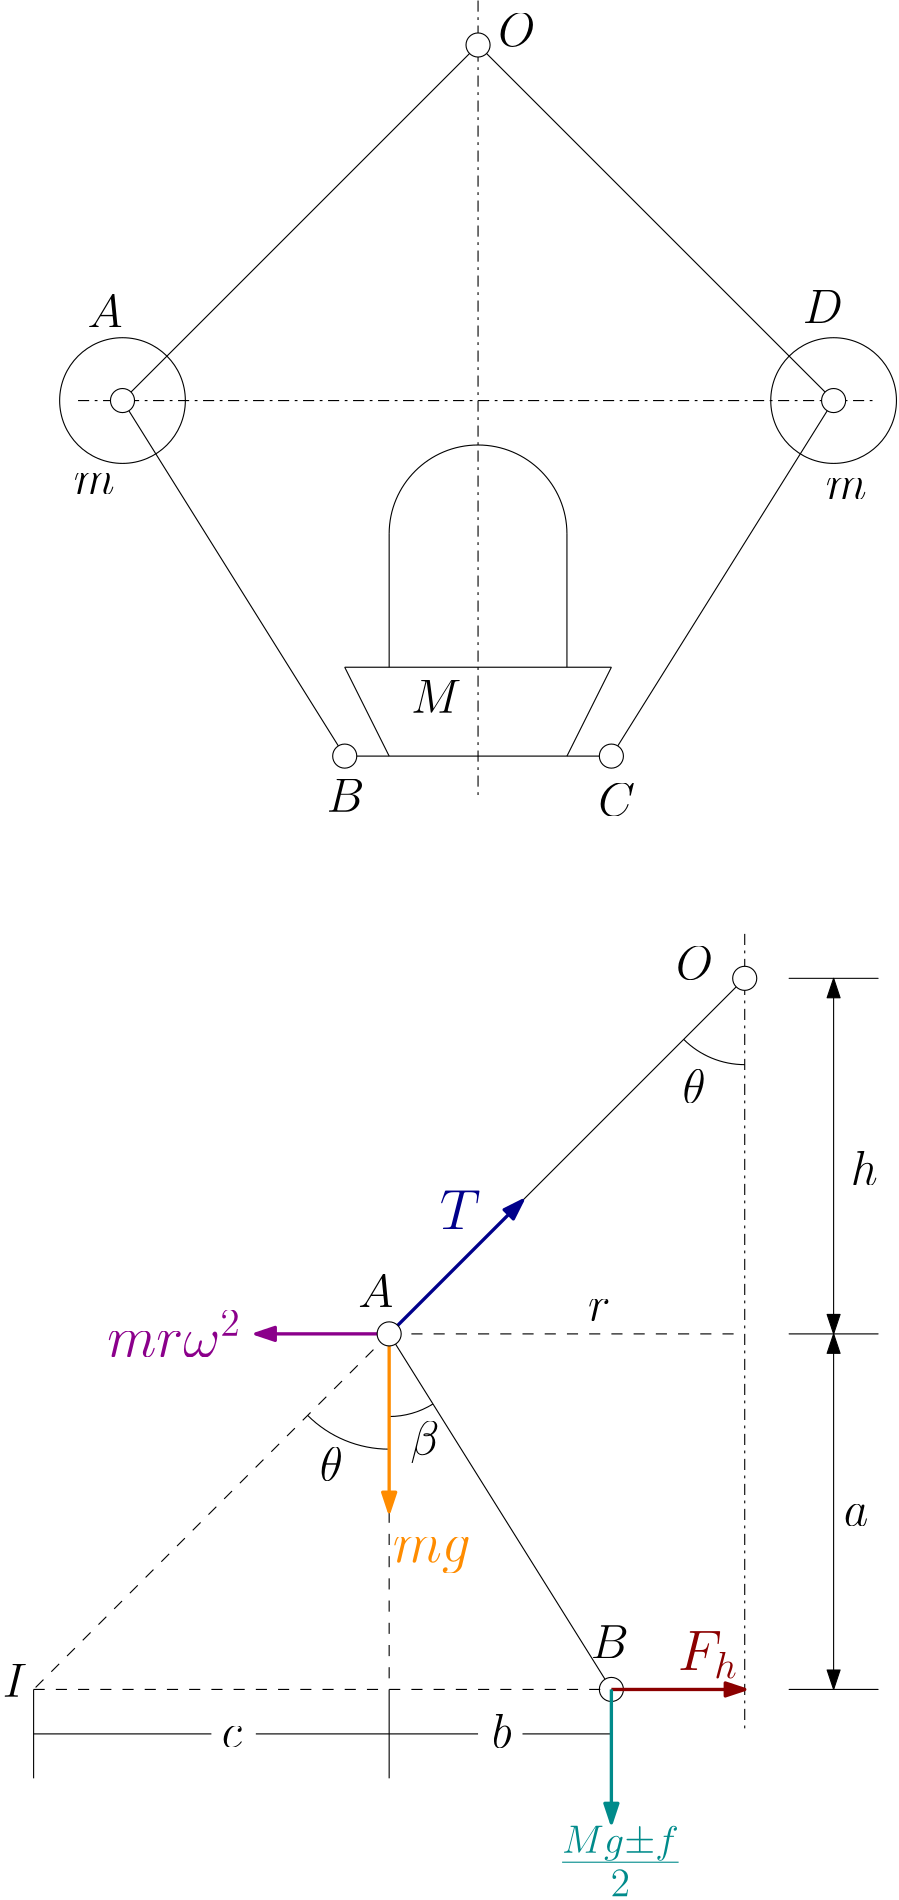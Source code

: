 <?xml version="1.0"?>
<!DOCTYPE ipe SYSTEM "ipe.dtd">
<ipe version="70218" creator="Ipe 7.2.27">
<info created="D:20230807224427" modified="D:20230807231113"/>
<ipestyle name="basic">
<symbol name="arrow/arc(spx)">
<path stroke="sym-stroke" fill="sym-stroke" pen="sym-pen">
0 0 m
-1 0.333 l
-1 -0.333 l
h
</path>
</symbol>
<symbol name="arrow/farc(spx)">
<path stroke="sym-stroke" fill="white" pen="sym-pen">
0 0 m
-1 0.333 l
-1 -0.333 l
h
</path>
</symbol>
<symbol name="arrow/ptarc(spx)">
<path stroke="sym-stroke" fill="sym-stroke" pen="sym-pen">
0 0 m
-1 0.333 l
-0.8 0 l
-1 -0.333 l
h
</path>
</symbol>
<symbol name="arrow/fptarc(spx)">
<path stroke="sym-stroke" fill="white" pen="sym-pen">
0 0 m
-1 0.333 l
-0.8 0 l
-1 -0.333 l
h
</path>
</symbol>
<symbol name="mark/circle(sx)" transformations="translations">
<path fill="sym-stroke">
0.6 0 0 0.6 0 0 e
0.4 0 0 0.4 0 0 e
</path>
</symbol>
<symbol name="mark/disk(sx)" transformations="translations">
<path fill="sym-stroke">
0.6 0 0 0.6 0 0 e
</path>
</symbol>
<symbol name="mark/fdisk(sfx)" transformations="translations">
<group>
<path fill="sym-fill">
0.5 0 0 0.5 0 0 e
</path>
<path fill="sym-stroke" fillrule="eofill">
0.6 0 0 0.6 0 0 e
0.4 0 0 0.4 0 0 e
</path>
</group>
</symbol>
<symbol name="mark/box(sx)" transformations="translations">
<path fill="sym-stroke" fillrule="eofill">
-0.6 -0.6 m
0.6 -0.6 l
0.6 0.6 l
-0.6 0.6 l
h
-0.4 -0.4 m
0.4 -0.4 l
0.4 0.4 l
-0.4 0.4 l
h
</path>
</symbol>
<symbol name="mark/square(sx)" transformations="translations">
<path fill="sym-stroke">
-0.6 -0.6 m
0.6 -0.6 l
0.6 0.6 l
-0.6 0.6 l
h
</path>
</symbol>
<symbol name="mark/fsquare(sfx)" transformations="translations">
<group>
<path fill="sym-fill">
-0.5 -0.5 m
0.5 -0.5 l
0.5 0.5 l
-0.5 0.5 l
h
</path>
<path fill="sym-stroke" fillrule="eofill">
-0.6 -0.6 m
0.6 -0.6 l
0.6 0.6 l
-0.6 0.6 l
h
-0.4 -0.4 m
0.4 -0.4 l
0.4 0.4 l
-0.4 0.4 l
h
</path>
</group>
</symbol>
<symbol name="mark/cross(sx)" transformations="translations">
<group>
<path fill="sym-stroke">
-0.43 -0.57 m
0.57 0.43 l
0.43 0.57 l
-0.57 -0.43 l
h
</path>
<path fill="sym-stroke">
-0.43 0.57 m
0.57 -0.43 l
0.43 -0.57 l
-0.57 0.43 l
h
</path>
</group>
</symbol>
<symbol name="arrow/fnormal(spx)">
<path stroke="sym-stroke" fill="white" pen="sym-pen">
0 0 m
-1 0.333 l
-1 -0.333 l
h
</path>
</symbol>
<symbol name="arrow/pointed(spx)">
<path stroke="sym-stroke" fill="sym-stroke" pen="sym-pen">
0 0 m
-1 0.333 l
-0.8 0 l
-1 -0.333 l
h
</path>
</symbol>
<symbol name="arrow/fpointed(spx)">
<path stroke="sym-stroke" fill="white" pen="sym-pen">
0 0 m
-1 0.333 l
-0.8 0 l
-1 -0.333 l
h
</path>
</symbol>
<symbol name="arrow/linear(spx)">
<path stroke="sym-stroke" pen="sym-pen">
-1 0.333 m
0 0 l
-1 -0.333 l
</path>
</symbol>
<symbol name="arrow/fdouble(spx)">
<path stroke="sym-stroke" fill="white" pen="sym-pen">
0 0 m
-1 0.333 l
-1 -0.333 l
h
-1 0 m
-2 0.333 l
-2 -0.333 l
h
</path>
</symbol>
<symbol name="arrow/double(spx)">
<path stroke="sym-stroke" fill="sym-stroke" pen="sym-pen">
0 0 m
-1 0.333 l
-1 -0.333 l
h
-1 0 m
-2 0.333 l
-2 -0.333 l
h
</path>
</symbol>
<symbol name="arrow/mid-normal(spx)">
<path stroke="sym-stroke" fill="sym-stroke" pen="sym-pen">
0.5 0 m
-0.5 0.333 l
-0.5 -0.333 l
h
</path>
</symbol>
<symbol name="arrow/mid-fnormal(spx)">
<path stroke="sym-stroke" fill="white" pen="sym-pen">
0.5 0 m
-0.5 0.333 l
-0.5 -0.333 l
h
</path>
</symbol>
<symbol name="arrow/mid-pointed(spx)">
<path stroke="sym-stroke" fill="sym-stroke" pen="sym-pen">
0.5 0 m
-0.5 0.333 l
-0.3 0 l
-0.5 -0.333 l
h
</path>
</symbol>
<symbol name="arrow/mid-fpointed(spx)">
<path stroke="sym-stroke" fill="white" pen="sym-pen">
0.5 0 m
-0.5 0.333 l
-0.3 0 l
-0.5 -0.333 l
h
</path>
</symbol>
<symbol name="arrow/mid-double(spx)">
<path stroke="sym-stroke" fill="sym-stroke" pen="sym-pen">
1 0 m
0 0.333 l
0 -0.333 l
h
0 0 m
-1 0.333 l
-1 -0.333 l
h
</path>
</symbol>
<symbol name="arrow/mid-fdouble(spx)">
<path stroke="sym-stroke" fill="white" pen="sym-pen">
1 0 m
0 0.333 l
0 -0.333 l
h
0 0 m
-1 0.333 l
-1 -0.333 l
h
</path>
</symbol>
<anglesize name="22.5 deg" value="22.5"/>
<anglesize name="30 deg" value="30"/>
<anglesize name="45 deg" value="45"/>
<anglesize name="60 deg" value="60"/>
<anglesize name="90 deg" value="90"/>
<arrowsize name="large" value="10"/>
<arrowsize name="small" value="5"/>
<arrowsize name="tiny" value="3"/>
<color name="blue" value="0 0 1"/>
<color name="brown" value="0.647 0.165 0.165"/>
<color name="darkblue" value="0 0 0.545"/>
<color name="darkcyan" value="0 0.545 0.545"/>
<color name="darkgray" value="0.663"/>
<color name="darkgreen" value="0 0.392 0"/>
<color name="darkmagenta" value="0.545 0 0.545"/>
<color name="darkorange" value="1 0.549 0"/>
<color name="darkred" value="0.545 0 0"/>
<color name="gold" value="1 0.843 0"/>
<color name="gray" value="0.745"/>
<color name="green" value="0 1 0"/>
<color name="lightblue" value="0.678 0.847 0.902"/>
<color name="lightcyan" value="0.878 1 1"/>
<color name="lightgray" value="0.827"/>
<color name="lightgreen" value="0.565 0.933 0.565"/>
<color name="lightyellow" value="1 1 0.878"/>
<color name="navy" value="0 0 0.502"/>
<color name="orange" value="1 0.647 0"/>
<color name="pink" value="1 0.753 0.796"/>
<color name="purple" value="0.627 0.125 0.941"/>
<color name="red" value="1 0 0"/>
<color name="seagreen" value="0.18 0.545 0.341"/>
<color name="turquoise" value="0.251 0.878 0.816"/>
<color name="violet" value="0.933 0.51 0.933"/>
<color name="yellow" value="1 1 0"/>
<dashstyle name="dash dot dotted" value="[4 2 1 2 1 2] 0"/>
<dashstyle name="dash dotted" value="[4 2 1 2] 0"/>
<dashstyle name="dashed" value="[4] 0"/>
<dashstyle name="dotted" value="[1 3] 0"/>
<gridsize name="10 pts (~3.5 mm)" value="10"/>
<gridsize name="14 pts (~5 mm)" value="14"/>
<gridsize name="16 pts (~6 mm)" value="16"/>
<gridsize name="20 pts (~7 mm)" value="20"/>
<gridsize name="28 pts (~10 mm)" value="28"/>
<gridsize name="32 pts (~12 mm)" value="32"/>
<gridsize name="4 pts" value="4"/>
<gridsize name="56 pts (~20 mm)" value="56"/>
<gridsize name="8 pts (~3 mm)" value="8"/>
<opacity name="10%" value="0.1"/>
<opacity name="30%" value="0.3"/>
<opacity name="50%" value="0.5"/>
<opacity name="75%" value="0.75"/>
<pen name="fat" value="1.2"/>
<pen name="heavier" value="0.8"/>
<pen name="ultrafat" value="2"/>
<symbolsize name="large" value="5"/>
<symbolsize name="small" value="2"/>
<symbolsize name="tiny" value="1.1"/>
<textsize name="Huge" value="\Huge"/>
<textsize name="LARGE" value="\LARGE"/>
<textsize name="Large" value="\Large"/>
<textsize name="footnote" value="\footnotesize"/>
<textsize name="huge" value="\huge"/>
<textsize name="large" value="\large"/>
<textsize name="script" value="\scriptsize"/>
<textsize name="small" value="\small"/>
<textsize name="tiny" value="\tiny"/>
<textstyle name="center" begin="\begin{center}" end="\end{center}"/>
<textstyle name="item" begin="\begin{itemize}\item{}" end="\end{itemize}"/>
<textstyle name="itemize" begin="\begin{itemize}" end="\end{itemize}"/>
<tiling name="falling" angle="-60" step="4" width="1"/>
<tiling name="rising" angle="30" step="4" width="1"/>
</ipestyle>
<page>
<layer name="alpha"/>
<view layers="alpha" active="alpha"/>
<path layer="alpha" stroke="black">
256 768 m
128 640 l
</path>
<path stroke="black">
256 768 m
384 640 l
</path>
<path stroke="black">
208 512 m
304 512 l
</path>
<path stroke="black">
128 640 m
208 512 l
</path>
<path stroke="black">
384 640 m
304 512 l
</path>
<path stroke="black">
224 512 m
208 544 l
</path>
<path stroke="black">
288 512 m
304 544 l
</path>
<path stroke="black">
304 544 m
208 544 l
</path>
<path stroke="black">
224 544 m
224 592 l
224 592 l
</path>
<path stroke="black">
288 544 m
288 592 l
</path>
<path stroke="black">
224 592 m
32 0 0 -32 256 592 288 592 a
</path>
<path stroke="black" dash="dash dotted">
112 640 m
400 640 l
</path>
<path stroke="black" dash="dash dotted">
256 784 m
256 496 l
</path>
<path stroke="black">
22.6274 0 0 22.6274 128 640 e
</path>
<path stroke="black">
22.6274 0 0 22.6274 384 640 e
</path>
<path stroke="black" fill="white">
4.33551 0 0 4.33551 128 640 e
</path>
<path matrix="1 0 0 1 256 0" stroke="black" fill="white">
4.33551 0 0 4.33551 128 640 e
</path>
<path matrix="1 0 0 1 80 -128" stroke="black" fill="white">
4.33551 0 0 4.33551 128 640 e
</path>
<path matrix="1 0 0 1 176 -128" stroke="black" fill="white">
4.33551 0 0 4.33551 128 640 e
</path>
<path matrix="1 0 0 1 128 128" stroke="black" fill="white">
4.33551 0 0 4.33551 128 640 e
</path>
<text matrix="1 0 0 1 3.41256 -21.6129" transformations="translations" pos="112 688" stroke="black" type="label" width="12.636" height="11.764" depth="0" valign="baseline" size="LARGE" style="math">A</text>
<text matrix="1 0 0 1 89.4847 -196.032" transformations="translations" pos="112 688" stroke="black" type="label" width="13.675" height="11.764" depth="0" valign="baseline" size="LARGE" style="math">B</text>
<text matrix="1 0 0 1 187.311 -197.549" transformations="translations" pos="112 688" stroke="black" type="label" width="13.296" height="11.764" depth="0" valign="baseline" size="LARGE" style="math">C</text>
<text matrix="1 0 0 1 260.871 -20.0957" transformations="translations" pos="112 688" stroke="black" type="label" width="14.464" height="11.764" depth="0" valign="baseline" size="LARGE" style="math">D</text>
<text matrix="1 0 0 1 151.29 79.6269" transformations="translations" pos="112 688" stroke="black" type="label" width="13.351" height="11.764" depth="0" valign="baseline" size="LARGE" style="math">O</text>
<text matrix="1 0 0 1 -1.51686 -81.5225" transformations="translations" pos="112 688" stroke="black" type="label" width="14.745" height="7.412" depth="0" valign="baseline" size="LARGE" style="math">m</text>
<text matrix="1 0 0 1 269.213 -83.4182" transformations="translations" pos="112 688" stroke="black" type="label" width="14.745" height="7.412" depth="0" valign="baseline" size="LARGE" style="math">m</text>
<text matrix="1 0 0 1 119.819 -160.391" transformations="translations" pos="112 688" stroke="black" type="label" width="18.106" height="11.764" depth="0" valign="baseline" size="LARGE" style="math">M</text>
<path matrix="1 0 0 1 96 -336" stroke="black">
256 768 m
128 640 l
</path>
<path matrix="1 0 0 1 96 -336" stroke="black">
128 640 m
208 512 l
</path>
<path matrix="1 0 0 1 96 -336" stroke="black" dash="dash dotted">
256 784 m
256 496 l
</path>
<path matrix="1 0 0 1 176 -464" stroke="black" fill="white">
4.33551 0 0 4.33551 128 640 e
</path>
<path matrix="1 0 0 1 224 -208" stroke="black" fill="white">
4.33551 0 0 4.33551 128 640 e
</path>
<text matrix="1 0 0 1 100.89 -374.361" transformations="translations" pos="112 688" stroke="black" type="label" width="12.636" height="11.764" depth="0" valign="baseline" size="LARGE" style="math">A</text>
<path stroke="black" dash="dashed">
224 304 m
96 176 l
</path>
<path stroke="black" dash="dashed">
224 304 m
224 176 l
</path>
<path stroke="black" dash="dashed">
96 176 m
304 176 l
</path>
<text matrix="1 0 0 1 215.29 -256.373" transformations="translations" pos="112 688" stroke="black" type="label" width="13.351" height="11.764" depth="0" valign="baseline" size="LARGE" style="math">O</text>
<text matrix="1 0 0 1 -27.0981 -514.619" transformations="translations" pos="112 688" stroke="black" type="label" width="8.788" height="11.764" depth="0" valign="baseline" size="LARGE" style="math">I</text>
<text matrix="1 0 0 1 184.55 -500.738" transformations="translations" pos="112 688" stroke="black" type="label" width="13.675" height="11.764" depth="0" valign="baseline" size="LARGE" style="math">B</text>
<path stroke="black" dash="dashed">
224 304 m
352 304 l
</path>
<path stroke="black" arrow="normal/normal" rarrow="normal/normal">
384 432 m
384 304 l
</path>
<path stroke="black" arrow="normal/normal" rarrow="normal/normal">
384 304 m
384 176 l
</path>
<text matrix="1 0 0 1 278.145 -330.299" transformations="translations" pos="112 688" stroke="black" type="label" width="9.704" height="11.955" depth="0" valign="baseline" size="LARGE" style="math">h</text>
<text matrix="1 0 0 1 275.681 -452.956" transformations="translations" pos="112 688" stroke="black" type="label" width="8.849" height="7.412" depth="0" valign="baseline" size="LARGE" style="math">a</text>
<path stroke="black">
330.028 410.028 m
31.0728 0 0 31.0728 352 432 352 400.927 a
</path>
<text matrix="1 0 0 1 217.593 -300.762" transformations="translations" pos="112 688" stroke="black" type="label" width="8.324" height="11.955" depth="0" valign="baseline" size="LARGE" style="math">\theta</text>
<text matrix="1 0 0 1 183.566 -379.067" transformations="translations" pos="112 688" stroke="black" type="label" width="8.065" height="7.412" depth="0" valign="baseline" size="LARGE" style="math">r</text>
<text matrix="1 0 0 1 51.7491 -532.688" transformations="translations" pos="112 688" stroke="black" type="label" width="7.255" height="7.412" depth="0" valign="baseline" size="LARGE" style="math">c</text>
<text matrix="1 0 0 1 148.919 -532.941" transformations="translations" pos="112 688" stroke="black" type="label" width="7.167" height="11.955" depth="0" valign="baseline" size="LARGE" style="math">b</text>
<path stroke="black">
194.656 274.656 m
41.4993 0 0 41.4993 224 304 224 262.501 a
</path>
<path stroke="black">
224 274.25 m
29.7503 0 0 29.7503 224 304 239.768 278.772 a
</path>
<path stroke="darkmagenta" pen="fat" arrow="normal/normal">
224 304 m
176 304 l
</path>
<path stroke="darkorange" pen="fat" arrow="normal/normal">
224 304 m
224 240 l
</path>
<path stroke="darkred" pen="fat" arrow="normal/normal">
304 176 m
352 176 l
</path>
<path stroke="darkblue" pen="fat" arrow="normal/normal">
224 304 m
272 352 l
</path>
<text matrix="1 0 0 1 10.5071 -8.17221" transformations="translations" pos="112 304" stroke="darkmagenta" type="label" width="48.238" height="16.744" depth="0" valign="baseline" size="huge" style="math">mr\omega^2</text>
<text matrix="1 0 0 1 126.598 -155.662" transformations="translations" pos="98.6802 377.616" stroke="darkorange" type="label" width="28.126" height="8.894" depth="4.02" valign="baseline" size="huge" style="math">mg</text>
<text matrix="1 0 0 1 87.0537 -436.72" transformations="translations" pos="112 688" stroke="black" type="label" width="8.324" height="11.955" depth="0" valign="baseline" size="LARGE" style="math">\theta</text>
<text matrix="1 0 0 1 119.565 -427.36" transformations="translations" pos="112 688" stroke="black" type="label" width="10.471" height="11.953" depth="3.35" valign="baseline" size="LARGE" style="math">\beta</text>
<text matrix="1 0 0 1 130.209 37.6397" transformations="translations" pos="112 304" stroke="darkblue" type="label" width="14.668" height="14.119" depth="0" valign="baseline" size="huge" style="math">T</text>
<text matrix="1 0 0 1 215.922 -120.978" transformations="translations" pos="112 304" stroke="darkred" type="label" width="21.681" height="14.119" depth="3.1" valign="baseline" size="huge" style="math">F_h</text>
<text matrix="1 0 0 1 173.066 -195.36" transformations="translations" pos="112 304" stroke="darkcyan" type="label" width="44.334" height="18.511" depth="7.13" valign="baseline" size="huge" style="math">\frac{Mg \pm f}{2}
</text>
<path stroke="black">
96 160 m
160 160 l
</path>
<path matrix="3 0 0 1 -352 0" stroke="black">
176 160 m
192 160 l
192 160 l
</path>
<path stroke="black">
224 160 m
256 160 l
</path>
<path stroke="black">
272 160 m
304 160 l
</path>
<path stroke="black">
96 144 m
96 176 l
96 176 l
</path>
<path stroke="black">
224 144 m
224 176 l
</path>
<path stroke="black">
304 144 m
304 176 l
</path>
<path matrix="1 0 0 1.5 0 -88" stroke="darkcyan" pen="fat" arrow="normal/normal">
304 176 m
304 144 l
</path>
<path stroke="black">
368 432 m
400 432 l
h
</path>
<path stroke="black">
368 304 m
400 304 l
h
</path>
<path stroke="black">
368 176 m
400 176 l
h
</path>
<path matrix="1 0 0 1 96 -336" stroke="black" fill="white">
4.33551 0 0 4.33551 128 640 e
</path>
</page>
</ipe>
